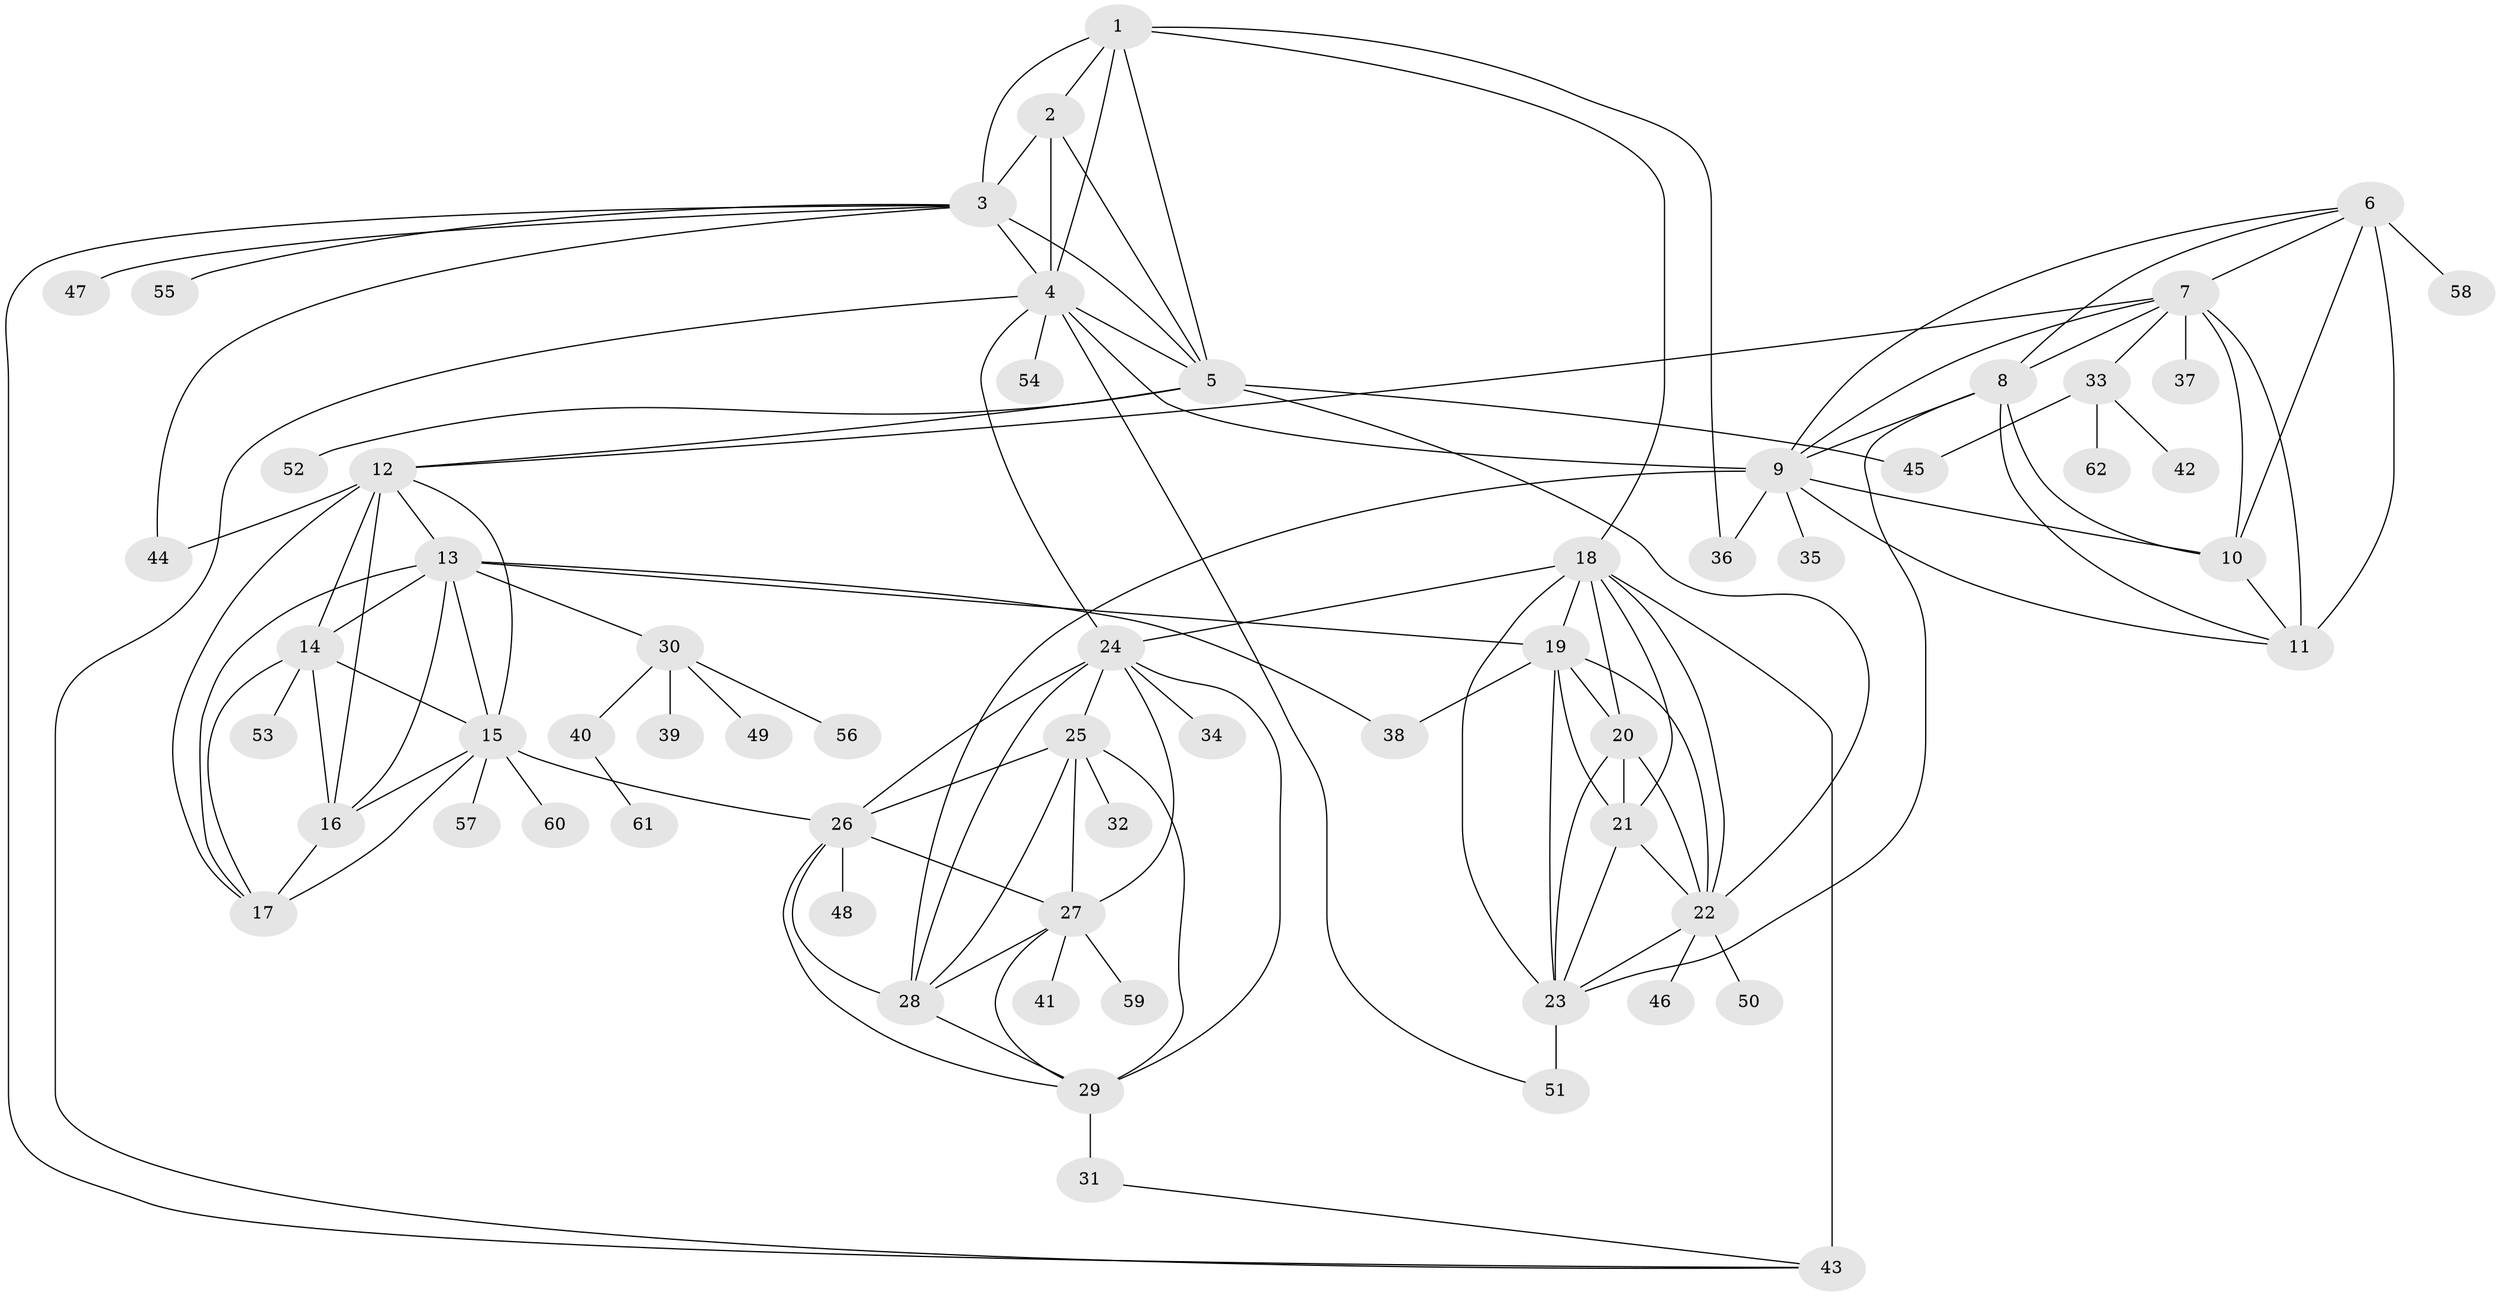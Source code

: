 // original degree distribution, {6: 0.04065040650406504, 7: 0.04065040650406504, 10: 0.016260162601626018, 11: 0.032520325203252036, 5: 0.032520325203252036, 9: 0.04878048780487805, 12: 0.016260162601626018, 8: 0.032520325203252036, 1: 0.5528455284552846, 2: 0.17886178861788618, 3: 0.008130081300813009}
// Generated by graph-tools (version 1.1) at 2025/37/03/09/25 02:37:44]
// undirected, 62 vertices, 122 edges
graph export_dot {
graph [start="1"]
  node [color=gray90,style=filled];
  1;
  2;
  3;
  4;
  5;
  6;
  7;
  8;
  9;
  10;
  11;
  12;
  13;
  14;
  15;
  16;
  17;
  18;
  19;
  20;
  21;
  22;
  23;
  24;
  25;
  26;
  27;
  28;
  29;
  30;
  31;
  32;
  33;
  34;
  35;
  36;
  37;
  38;
  39;
  40;
  41;
  42;
  43;
  44;
  45;
  46;
  47;
  48;
  49;
  50;
  51;
  52;
  53;
  54;
  55;
  56;
  57;
  58;
  59;
  60;
  61;
  62;
  1 -- 2 [weight=3.0];
  1 -- 3 [weight=2.0];
  1 -- 4 [weight=2.0];
  1 -- 5 [weight=2.0];
  1 -- 18 [weight=1.0];
  1 -- 36 [weight=1.0];
  2 -- 3 [weight=1.0];
  2 -- 4 [weight=1.0];
  2 -- 5 [weight=1.0];
  3 -- 4 [weight=1.0];
  3 -- 5 [weight=1.0];
  3 -- 43 [weight=1.0];
  3 -- 44 [weight=1.0];
  3 -- 47 [weight=1.0];
  3 -- 55 [weight=1.0];
  4 -- 5 [weight=1.0];
  4 -- 9 [weight=1.0];
  4 -- 24 [weight=1.0];
  4 -- 43 [weight=1.0];
  4 -- 51 [weight=1.0];
  4 -- 54 [weight=1.0];
  5 -- 12 [weight=1.0];
  5 -- 22 [weight=1.0];
  5 -- 45 [weight=1.0];
  5 -- 52 [weight=1.0];
  6 -- 7 [weight=1.0];
  6 -- 8 [weight=1.0];
  6 -- 9 [weight=1.0];
  6 -- 10 [weight=1.0];
  6 -- 11 [weight=3.0];
  6 -- 58 [weight=1.0];
  7 -- 8 [weight=1.0];
  7 -- 9 [weight=1.0];
  7 -- 10 [weight=1.0];
  7 -- 11 [weight=1.0];
  7 -- 12 [weight=1.0];
  7 -- 33 [weight=1.0];
  7 -- 37 [weight=3.0];
  8 -- 9 [weight=1.0];
  8 -- 10 [weight=1.0];
  8 -- 11 [weight=1.0];
  8 -- 23 [weight=1.0];
  9 -- 10 [weight=1.0];
  9 -- 11 [weight=1.0];
  9 -- 28 [weight=1.0];
  9 -- 35 [weight=1.0];
  9 -- 36 [weight=2.0];
  10 -- 11 [weight=1.0];
  12 -- 13 [weight=1.0];
  12 -- 14 [weight=1.0];
  12 -- 15 [weight=1.0];
  12 -- 16 [weight=1.0];
  12 -- 17 [weight=1.0];
  12 -- 44 [weight=3.0];
  13 -- 14 [weight=1.0];
  13 -- 15 [weight=1.0];
  13 -- 16 [weight=1.0];
  13 -- 17 [weight=1.0];
  13 -- 19 [weight=1.0];
  13 -- 30 [weight=1.0];
  13 -- 38 [weight=1.0];
  14 -- 15 [weight=1.0];
  14 -- 16 [weight=1.0];
  14 -- 17 [weight=1.0];
  14 -- 53 [weight=1.0];
  15 -- 16 [weight=1.0];
  15 -- 17 [weight=1.0];
  15 -- 26 [weight=1.0];
  15 -- 57 [weight=1.0];
  15 -- 60 [weight=1.0];
  16 -- 17 [weight=2.0];
  18 -- 19 [weight=1.0];
  18 -- 20 [weight=1.0];
  18 -- 21 [weight=1.0];
  18 -- 22 [weight=1.0];
  18 -- 23 [weight=1.0];
  18 -- 24 [weight=1.0];
  18 -- 43 [weight=4.0];
  19 -- 20 [weight=1.0];
  19 -- 21 [weight=1.0];
  19 -- 22 [weight=1.0];
  19 -- 23 [weight=1.0];
  19 -- 38 [weight=1.0];
  20 -- 21 [weight=1.0];
  20 -- 22 [weight=1.0];
  20 -- 23 [weight=1.0];
  21 -- 22 [weight=1.0];
  21 -- 23 [weight=1.0];
  22 -- 23 [weight=1.0];
  22 -- 46 [weight=1.0];
  22 -- 50 [weight=1.0];
  23 -- 51 [weight=2.0];
  24 -- 25 [weight=1.0];
  24 -- 26 [weight=1.0];
  24 -- 27 [weight=1.0];
  24 -- 28 [weight=1.0];
  24 -- 29 [weight=1.0];
  24 -- 34 [weight=1.0];
  25 -- 26 [weight=1.0];
  25 -- 27 [weight=1.0];
  25 -- 28 [weight=1.0];
  25 -- 29 [weight=1.0];
  25 -- 32 [weight=2.0];
  26 -- 27 [weight=1.0];
  26 -- 28 [weight=1.0];
  26 -- 29 [weight=1.0];
  26 -- 48 [weight=5.0];
  27 -- 28 [weight=1.0];
  27 -- 29 [weight=1.0];
  27 -- 41 [weight=1.0];
  27 -- 59 [weight=1.0];
  28 -- 29 [weight=1.0];
  29 -- 31 [weight=2.0];
  30 -- 39 [weight=1.0];
  30 -- 40 [weight=1.0];
  30 -- 49 [weight=1.0];
  30 -- 56 [weight=1.0];
  31 -- 43 [weight=1.0];
  33 -- 42 [weight=1.0];
  33 -- 45 [weight=1.0];
  33 -- 62 [weight=1.0];
  40 -- 61 [weight=1.0];
}
